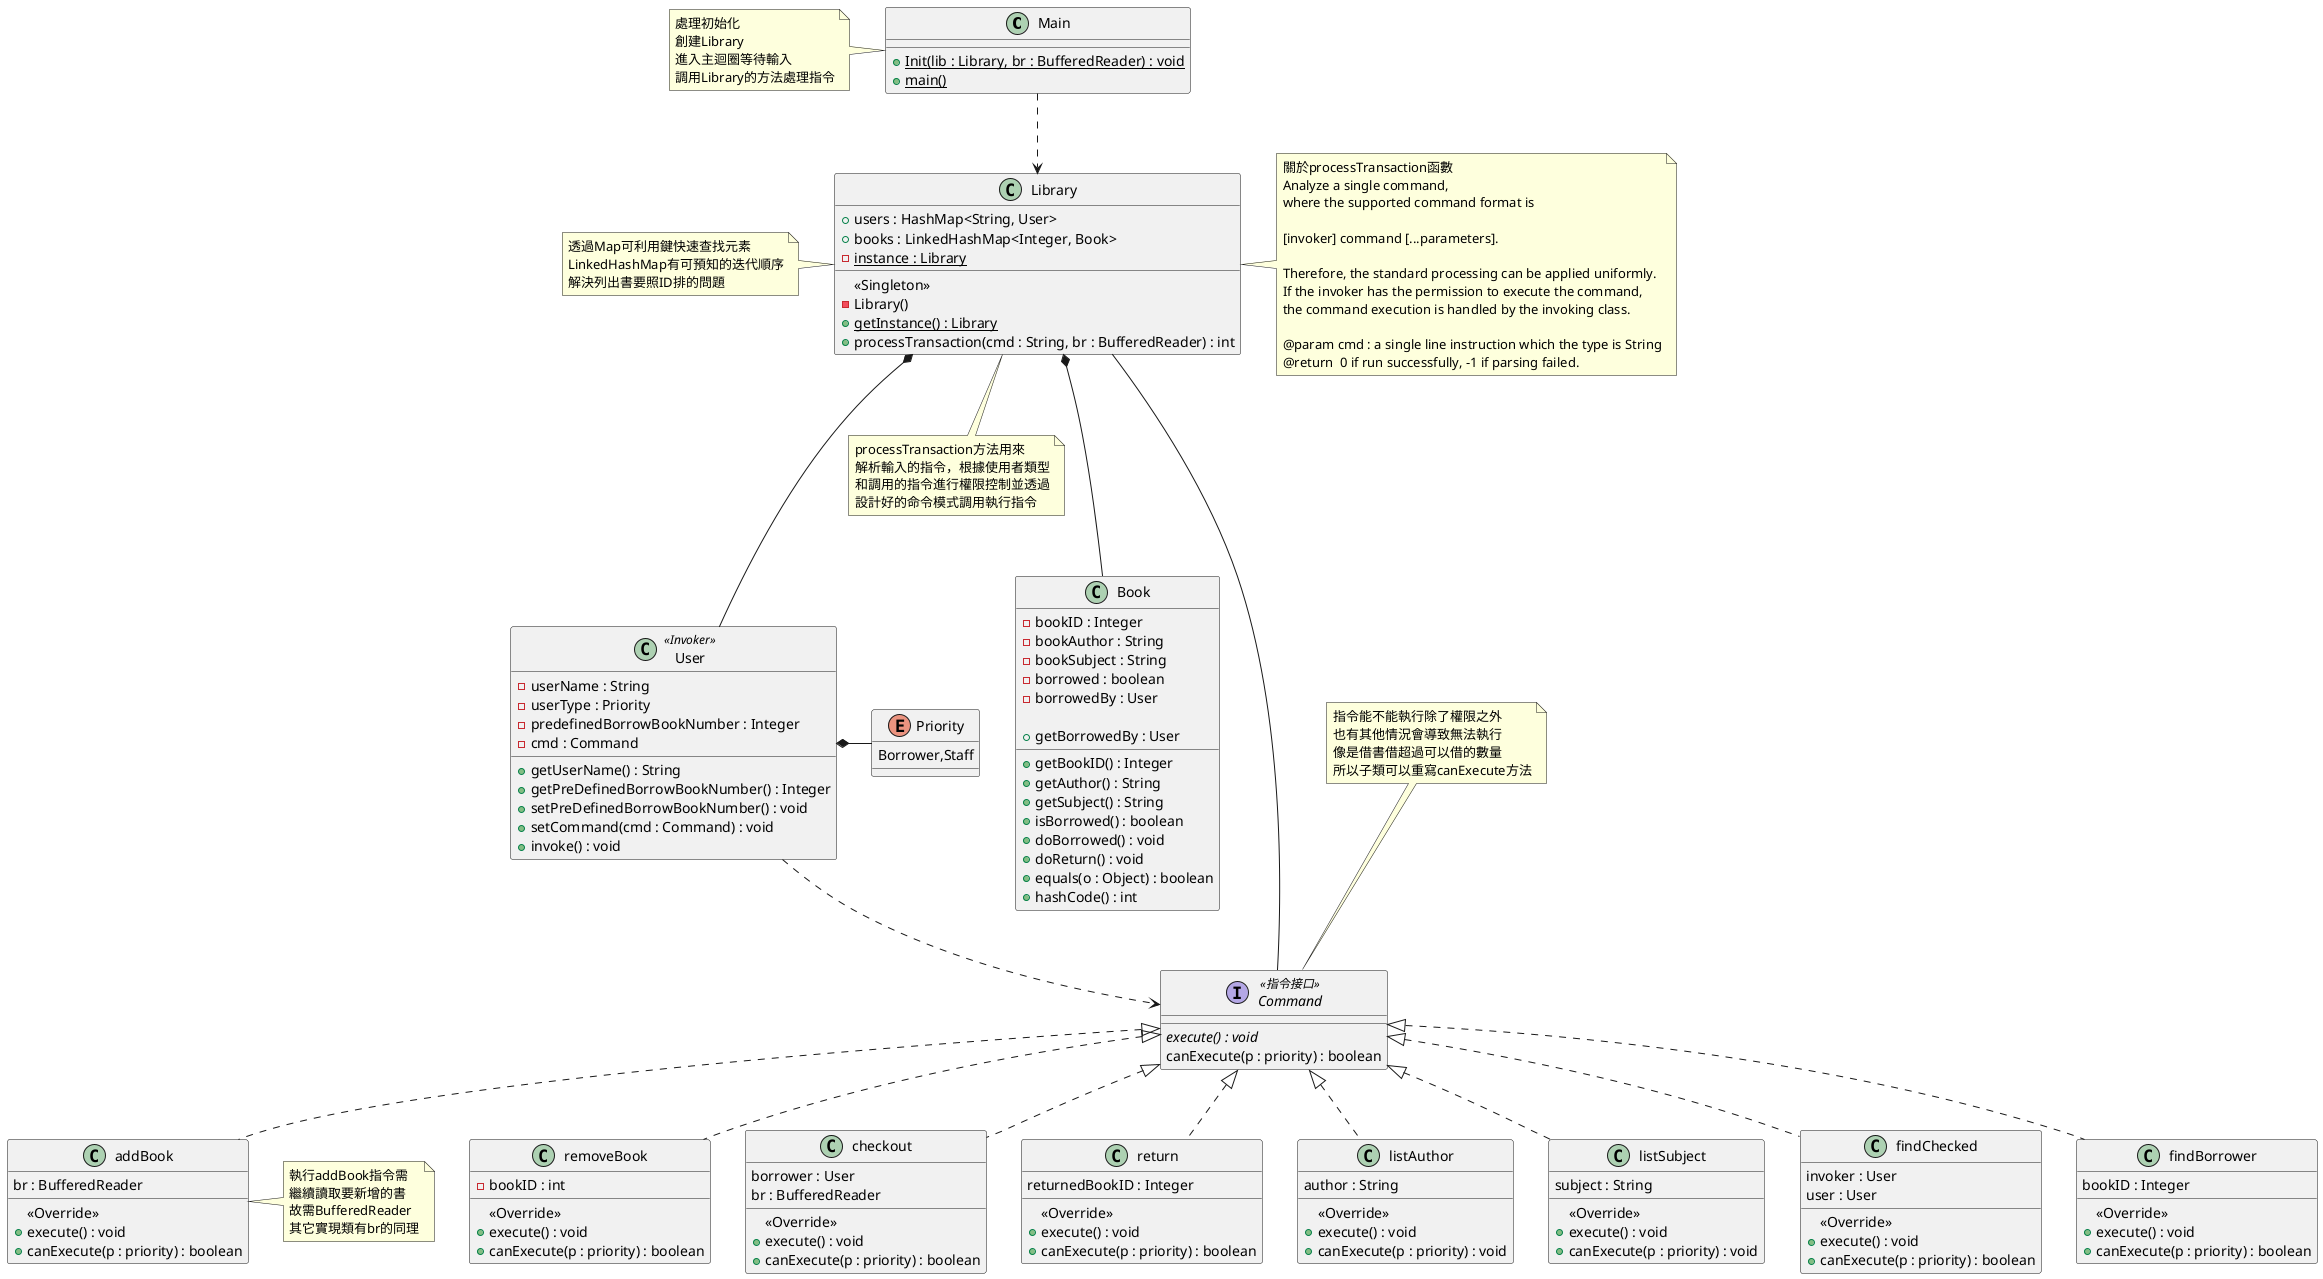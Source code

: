 @startuml
class Main{
    +{static}Init(lib : Library, br : BufferedReader) : void
    +{static}main()
}
note left of Main : 處理初始化\n創建Library\n進入主迴圈等待輸入\n調用Library的方法處理指令

class Library{
    +users : HashMap<String, User>
    +books : LinkedHashMap<Integer, Book>
    {static}-instance : Library

    {method}<<Singleton>>
    -Library()
    {static}+getInstance() : Library
    +processTransaction(cmd : String, br : BufferedReader) : int
}
note left of Library : 透過Map可利用鍵快速查找元素\nLinkedHashMap有可預知的迭代順序\n解決列出書要照ID排的問題
note bottom of Library : processTransaction方法用來\n解析輸入的指令，根據使用者類型\n和調用的指令進行權限控制並透過\n設計好的命令模式調用執行指令
note right of Library : 關於processTransaction函數\nAnalyze a single command,\nwhere the supported command format is\n\n[invoker] command [...parameters].\n\nTherefore, the standard processing can be applied uniformly.\nIf the invoker has the permission to execute the command,\nthe command execution is handled by the invoking class.\n\n@param cmd : a single line instruction which the type is String\n@return  0 if run successfully, -1 if parsing failed.


enum Priority{
    Borrower,Staff
}
class User<<Invoker>>{
    -userName : String
    -userType : Priority
    -predefinedBorrowBookNumber : Integer
    -cmd : Command
    +getUserName() : String
    +getPreDefinedBorrowBookNumber() : Integer
    +setPreDefinedBorrowBookNumber() : void
    +setCommand(cmd : Command) : void
    +invoke() : void
}


class Book{
    -bookID : Integer
    -bookAuthor : String
    -bookSubject : String
    -borrowed : boolean
    -borrowedBy : User

    +getBookID() : Integer
    +getAuthor() : String
    +getSubject() : String
    +isBorrowed() : boolean
    +getBorrowedBy : User
    +doBorrowed() : void
    +doReturn() : void
    +equals(o : Object) : boolean
    +hashCode() : int
}


interface Command<< 指令接口 >>{
    {abstract} execute() : void
    canExecute(p : priority) : boolean
}
note top of Command : 指令能不能執行除了權限之外\n也有其他情況會導致無法執行\n像是借書借超過可以借的數量\n所以子類可以重寫canExecute方法

class addBook implements Command{
    br : BufferedReader

    {method}<<Override>>
    +execute() : void
    +canExecute(p : priority) : boolean
}
note right of addBook : 執行addBook指令需\n繼續讀取要新增的書\n故需BufferedReader\n其它實現類有br的同理

class removeBook implements Command{
    -bookID : int
    {method}<<Override>>
    +execute() : void
    +canExecute(p : priority) : boolean
}

class checkout implements Command{
    borrower : User
    br : BufferedReader
    {method}<<Override>>
    +execute() : void
    +canExecute(p : priority) : boolean
}

class return implements Command{
    returnedBookID : Integer
    {method}<<Override>>
    +execute() : void
    +canExecute(p : priority) : boolean
}

class listAuthor implements Command{
    author : String
    {method}<<Override>>
    +execute() : void
    +canExecute(p : priority) : void
}

class listSubject implements Command{
    subject : String
    {method}<<Override>>
    +execute() : void
    +canExecute(p : priority) : void
}

class findChecked implements Command{
    invoker : User
    user : User
    {method}<<Override>>
    +execute() : void
    +canExecute(p : priority) : boolean
}

class findBorrower implements Command{
    bookID : Integer
    {method}<<Override>>
    +execute() : void
    +canExecute(p : priority) : boolean
}

Main ..> Library
Library -- Command
Library *--- Book
Library *--- User
User *- Priority
User ..> Command
@enduml
